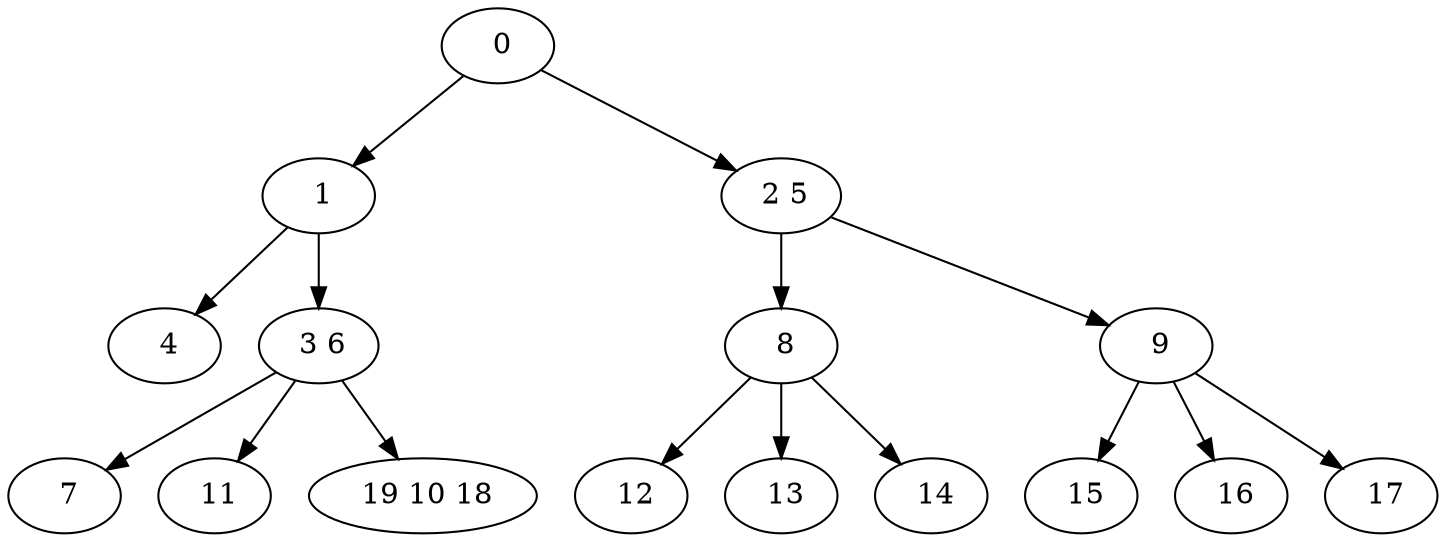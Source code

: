 digraph mytree {
" 0" -> " 1";
" 0" -> " 2 5";
" 1" -> " 4";
" 1" -> " 3 6";
" 2 5" -> " 8";
" 2 5" -> " 9";
" 4";
" 3 6" -> " 7";
" 3 6" -> " 11";
" 3 6" -> " 19 10 18";
" 8" -> " 12";
" 8" -> " 13";
" 8" -> " 14";
" 12";
" 13";
" 14";
" 9" -> " 15";
" 9" -> " 16";
" 9" -> " 17";
" 15";
" 16";
" 17";
" 7";
" 11";
" 19 10 18";
}
